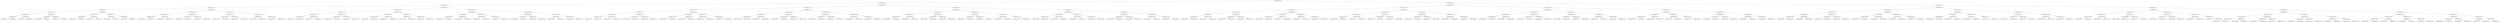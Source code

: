 digraph G{
177104030 [label="Node{data=[4356, 4356]}"]
177104030 -> 2013461582
2013461582 [label="Node{data=[3769, 3769]}"]
2013461582 -> 429155933
429155933 [label="Node{data=[2766, 2766]}"]
429155933 -> 1150811353
1150811353 [label="Node{data=[1004, 1004]}"]
1150811353 -> 1027922497
1027922497 [label="Node{data=[966, 966]}"]
1027922497 -> 1380688171
1380688171 [label="Node{data=[934, 934]}"]
1380688171 -> 1750565809
1750565809 [label="Node{data=[930, 930]}"]
1750565809 -> 324918102
324918102 [label="Node{data=[928, 928]}"]
324918102 -> 139496878
139496878 [label="Node{data=[849, 849]}"]
324918102 -> 119355254
119355254 [label="Node{data=[929, 929]}"]
1750565809 -> 1392735791
1392735791 [label="Node{data=[932, 932]}"]
1392735791 -> 788107378
788107378 [label="Node{data=[931, 931]}"]
1392735791 -> 575165950
575165950 [label="Node{data=[933, 933]}"]
1380688171 -> 1275093062
1275093062 [label="Node{data=[962, 962]}"]
1275093062 -> 83547623
83547623 [label="Node{data=[936, 936]}"]
83547623 -> 1717743370
1717743370 [label="Node{data=[935, 935]}"]
83547623 -> 107344285
107344285 [label="Node{data=[937, 937]}"]
1275093062 -> 1227400007
1227400007 [label="Node{data=[964, 964]}"]
1227400007 -> 464458344
464458344 [label="Node{data=[963, 963]}"]
1227400007 -> 1749476584
1749476584 [label="Node{data=[965, 965]}"]
1027922497 -> 1099307364
1099307364 [label="Node{data=[974, 974]}"]
1099307364 -> 1303951496
1303951496 [label="Node{data=[970, 970]}"]
1303951496 -> 778559237
778559237 [label="Node{data=[968, 968]}"]
778559237 -> 1901662085
1901662085 [label="Node{data=[967, 967]}"]
778559237 -> 6645235
6645235 [label="Node{data=[969, 969]}"]
1303951496 -> 143782287
143782287 [label="Node{data=[972, 972]}"]
143782287 -> 413046895
413046895 [label="Node{data=[971, 971]}"]
143782287 -> 562203102
562203102 [label="Node{data=[973, 973]}"]
1099307364 -> 174271200
174271200 [label="Node{data=[978, 978]}"]
174271200 -> 234471338
234471338 [label="Node{data=[976, 976]}"]
234471338 -> 1640502170
1640502170 [label="Node{data=[975, 975]}"]
234471338 -> 1420933636
1420933636 [label="Node{data=[977, 977]}"]
174271200 -> 1201057368
1201057368 [label="Node{data=[980, 980]}"]
1201057368 -> 131223023
131223023 [label="Node{data=[979, 979]}"]
1201057368 -> 640145996
640145996 [label="Node{data=[981, 981]}"]
1150811353 -> 2141140246
2141140246 [label="Node{data=[2750, 2750]}"]
2141140246 -> 227127507
227127507 [label="Node{data=[1012, 1012]}"]
227127507 -> 413215160
413215160 [label="Node{data=[1008, 1008]}"]
413215160 -> 13395290
13395290 [label="Node{data=[1006, 1006]}"]
13395290 -> 108906448
108906448 [label="Node{data=[1005, 1005]}"]
13395290 -> 1186128100
1186128100 [label="Node{data=[1007, 1007]}"]
413215160 -> 1464860003
1464860003 [label="Node{data=[1010, 1010]}"]
1464860003 -> 877311077
877311077 [label="Node{data=[1009, 1009]}"]
1464860003 -> 1558296187
1558296187 [label="Node{data=[1011, 1011]}"]
227127507 -> 218486979
218486979 [label="Node{data=[2488, 2488]}"]
218486979 -> 621381861
621381861 [label="Node{data=[1371, 1371]}"]
621381861 -> 1149368765
1149368765 [label="Node{data=[1039, 1039]}"]
621381861 -> 352505144
352505144 [label="Node{data=[1972, 1972]}"]
218486979 -> 912448667
912448667 [label="Node{data=[2748, 2748]}"]
912448667 -> 1598370834
1598370834 [label="Node{data=[2747, 2747]}"]
912448667 -> 339894870
339894870 [label="Node{data=[2749, 2749]}"]
2141140246 -> 397018859
397018859 [label="Node{data=[2758, 2758]}"]
397018859 -> 923571841
923571841 [label="Node{data=[2754, 2754]}"]
923571841 -> 1100988886
1100988886 [label="Node{data=[2752, 2752]}"]
1100988886 -> 1187535713
1187535713 [label="Node{data=[2751, 2751]}"]
1100988886 -> 26378253
26378253 [label="Node{data=[2753, 2753]}"]
923571841 -> 1392092704
1392092704 [label="Node{data=[2756, 2756]}"]
1392092704 -> 1834441944
1834441944 [label="Node{data=[2755, 2755]}"]
1392092704 -> 1774190912
1774190912 [label="Node{data=[2757, 2757]}"]
397018859 -> 2093446813
2093446813 [label="Node{data=[2762, 2762]}"]
2093446813 -> 1661994883
1661994883 [label="Node{data=[2760, 2760]}"]
1661994883 -> 888551077
888551077 [label="Node{data=[2759, 2759]}"]
1661994883 -> 1565911930
1565911930 [label="Node{data=[2761, 2761]}"]
2093446813 -> 450960851
450960851 [label="Node{data=[2764, 2764]}"]
450960851 -> 2041457939
2041457939 [label="Node{data=[2763, 2763]}"]
450960851 -> 2095611805
2095611805 [label="Node{data=[2765, 2765]}"]
429155933 -> 244598081
244598081 [label="Node{data=[2798, 2798]}"]
244598081 -> 478793413
478793413 [label="Node{data=[2782, 2782]}"]
478793413 -> 340246258
340246258 [label="Node{data=[2774, 2774]}"]
340246258 -> 728514416
728514416 [label="Node{data=[2770, 2770]}"]
728514416 -> 125749521
125749521 [label="Node{data=[2768, 2768]}"]
125749521 -> 1439940829
1439940829 [label="Node{data=[2767, 2767]}"]
125749521 -> 2085242043
2085242043 [label="Node{data=[2769, 2769]}"]
728514416 -> 915895293
915895293 [label="Node{data=[2772, 2772]}"]
915895293 -> 1204818559
1204818559 [label="Node{data=[2771, 2771]}"]
915895293 -> 206501744
206501744 [label="Node{data=[2773, 2773]}"]
340246258 -> 579802590
579802590 [label="Node{data=[2778, 2778]}"]
579802590 -> 797606633
797606633 [label="Node{data=[2776, 2776]}"]
797606633 -> 1754148493
1754148493 [label="Node{data=[2775, 2775]}"]
797606633 -> 327197083
327197083 [label="Node{data=[2777, 2777]}"]
579802590 -> 1241216976
1241216976 [label="Node{data=[2780, 2780]}"]
1241216976 -> 840776140
840776140 [label="Node{data=[2779, 2779]}"]
1241216976 -> 738104132
738104132 [label="Node{data=[2781, 2781]}"]
478793413 -> 1038382041
1038382041 [label="Node{data=[2790, 2790]}"]
1038382041 -> 800310850
800310850 [label="Node{data=[2786, 2786]}"]
800310850 -> 1950042401
1950042401 [label="Node{data=[2784, 2784]}"]
1950042401 -> 721457233
721457233 [label="Node{data=[2783, 2783]}"]
1950042401 -> 895767635
895767635 [label="Node{data=[2785, 2785]}"]
800310850 -> 72615275
72615275 [label="Node{data=[2788, 2788]}"]
72615275 -> 713565825
713565825 [label="Node{data=[2787, 2787]}"]
72615275 -> 86358425
86358425 [label="Node{data=[2789, 2789]}"]
1038382041 -> 318026658
318026658 [label="Node{data=[2794, 2794]}"]
318026658 -> 917476298
917476298 [label="Node{data=[2792, 2792]}"]
917476298 -> 1568147376
1568147376 [label="Node{data=[2791, 2791]}"]
917476298 -> 1975096567
1975096567 [label="Node{data=[2793, 2793]}"]
318026658 -> 1114067009
1114067009 [label="Node{data=[2796, 2796]}"]
1114067009 -> 136100356
136100356 [label="Node{data=[2795, 2795]}"]
1114067009 -> 365193520
365193520 [label="Node{data=[2797, 2797]}"]
244598081 -> 744708435
744708435 [label="Node{data=[2848, 2848]}"]
744708435 -> 1417605574
1417605574 [label="Node{data=[2840, 2840]}"]
1417605574 -> 970960343
970960343 [label="Node{data=[2802, 2802]}"]
970960343 -> 258264629
258264629 [label="Node{data=[2800, 2800]}"]
258264629 -> 964405067
964405067 [label="Node{data=[2799, 2799]}"]
258264629 -> 438862179
438862179 [label="Node{data=[2801, 2801]}"]
970960343 -> 1583163108
1583163108 [label="Node{data=[2804, 2804]}"]
1583163108 -> 2002865788
2002865788 [label="Node{data=[2803, 2803]}"]
1583163108 -> 323284516
323284516 [label="Node{data=[2805, 2805]}"]
1417605574 -> 1295599286
1295599286 [label="Node{data=[2844, 2844]}"]
1295599286 -> 2053387251
2053387251 [label="Node{data=[2842, 2842]}"]
2053387251 -> 126586989
126586989 [label="Node{data=[2841, 2841]}"]
2053387251 -> 856320886
856320886 [label="Node{data=[2843, 2843]}"]
1295599286 -> 872515415
872515415 [label="Node{data=[2846, 2846]}"]
872515415 -> 1864483215
1864483215 [label="Node{data=[2845, 2845]}"]
872515415 -> 879901950
879901950 [label="Node{data=[2847, 2847]}"]
744708435 -> 1422110941
1422110941 [label="Node{data=[2909, 2909]}"]
1422110941 -> 1816178221
1816178221 [label="Node{data=[2852, 2852]}"]
1816178221 -> 218904467
218904467 [label="Node{data=[2850, 2850]}"]
218904467 -> 675049216
675049216 [label="Node{data=[2849, 2849]}"]
218904467 -> 1638950786
1638950786 [label="Node{data=[2851, 2851]}"]
1816178221 -> 149462111
149462111 [label="Node{data=[2854, 2854]}"]
149462111 -> 1681162878
1681162878 [label="Node{data=[2853, 2853]}"]
149462111 -> 792438167
792438167 [label="Node{data=[2855, 2855]}"]
1422110941 -> 1297439621
1297439621 [label="Node{data=[3118, 3118]}"]
1297439621 -> 18033684
18033684 [label="Node{data=[3029, 3029]}"]
18033684 -> 1106536762
1106536762 [label="Node{data=[2970, 2970]}"]
18033684 -> 856779662
856779662 [label="Node{data=[3103, 3103]}"]
1297439621 -> 1426032410
1426032410 [label="Node{data=[3433, 3433]}"]
1426032410 -> 1284792861
1284792861 [label="Node{data=[3392, 3392]}"]
1426032410 -> 785088268
785088268 [label="Node{data=[3768, 3768]}"]
2013461582 -> 381561920
381561920 [label="Node{data=[3833, 3833]}"]
381561920 -> 1045544666
1045544666 [label="Node{data=[3801, 3801]}"]
1045544666 -> 1371191175
1371191175 [label="Node{data=[3785, 3785]}"]
1371191175 -> 620532131
620532131 [label="Node{data=[3777, 3777]}"]
620532131 -> 1137141072
1137141072 [label="Node{data=[3773, 3773]}"]
1137141072 -> 1892922524
1892922524 [label="Node{data=[3771, 3771]}"]
1892922524 -> 1951478670
1951478670 [label="Node{data=[3770, 3770]}"]
1892922524 -> 887149870
887149870 [label="Node{data=[3772, 3772]}"]
1137141072 -> 1291180807
1291180807 [label="Node{data=[3775, 3775]}"]
1291180807 -> 560980305
560980305 [label="Node{data=[3774, 3774]}"]
1291180807 -> 1558145969
1558145969 [label="Node{data=[3776, 3776]}"]
620532131 -> 1856277665
1856277665 [label="Node{data=[3781, 3781]}"]
1856277665 -> 216747921
216747921 [label="Node{data=[3779, 3779]}"]
216747921 -> 1389380148
1389380148 [label="Node{data=[3778, 3778]}"]
216747921 -> 1979001148
1979001148 [label="Node{data=[3780, 3780]}"]
1856277665 -> 1065251495
1065251495 [label="Node{data=[3783, 3783]}"]
1065251495 -> 1774138654
1774138654 [label="Node{data=[3782, 3782]}"]
1065251495 -> 967707647
967707647 [label="Node{data=[3784, 3784]}"]
1371191175 -> 1699641663
1699641663 [label="Node{data=[3793, 3793]}"]
1699641663 -> 703190139
703190139 [label="Node{data=[3789, 3789]}"]
703190139 -> 971899805
971899805 [label="Node{data=[3787, 3787]}"]
971899805 -> 1884685996
1884685996 [label="Node{data=[3786, 3786]}"]
971899805 -> 1724321304
1724321304 [label="Node{data=[3788, 3788]}"]
703190139 -> 32130231
32130231 [label="Node{data=[3791, 3791]}"]
32130231 -> 1213292028
1213292028 [label="Node{data=[3790, 3790]}"]
32130231 -> 150098236
150098236 [label="Node{data=[3792, 3792]}"]
1699641663 -> 1444624884
1444624884 [label="Node{data=[3797, 3797]}"]
1444624884 -> 92737660
92737660 [label="Node{data=[3795, 3795]}"]
92737660 -> 1207632781
1207632781 [label="Node{data=[3794, 3794]}"]
92737660 -> 1570423295
1570423295 [label="Node{data=[3796, 3796]}"]
1444624884 -> 1380026145
1380026145 [label="Node{data=[3799, 3799]}"]
1380026145 -> 1878555109
1878555109 [label="Node{data=[3798, 3798]}"]
1380026145 -> 1887496444
1887496444 [label="Node{data=[3800, 3800]}"]
1045544666 -> 2073971242
2073971242 [label="Node{data=[3817, 3817]}"]
2073971242 -> 632857335
632857335 [label="Node{data=[3809, 3809]}"]
632857335 -> 161730804
161730804 [label="Node{data=[3805, 3805]}"]
161730804 -> 2115178036
2115178036 [label="Node{data=[3803, 3803]}"]
2115178036 -> 2010498246
2010498246 [label="Node{data=[3802, 3802]}"]
2115178036 -> 387608529
387608529 [label="Node{data=[3804, 3804]}"]
161730804 -> 11086262
11086262 [label="Node{data=[3807, 3807]}"]
11086262 -> 1722672441
1722672441 [label="Node{data=[3806, 3806]}"]
11086262 -> 1057484510
1057484510 [label="Node{data=[3808, 3808]}"]
632857335 -> 2066180616
2066180616 [label="Node{data=[3813, 3813]}"]
2066180616 -> 847910979
847910979 [label="Node{data=[3811, 3811]}"]
847910979 -> 990361350
990361350 [label="Node{data=[3810, 3810]}"]
847910979 -> 997646246
997646246 [label="Node{data=[3812, 3812]}"]
2066180616 -> 2067891690
2067891690 [label="Node{data=[3815, 3815]}"]
2067891690 -> 426492609
426492609 [label="Node{data=[3814, 3814]}"]
2067891690 -> 533920109
533920109 [label="Node{data=[3816, 3816]}"]
2073971242 -> 315924190
315924190 [label="Node{data=[3825, 3825]}"]
315924190 -> 1707947963
1707947963 [label="Node{data=[3821, 3821]}"]
1707947963 -> 586652681
586652681 [label="Node{data=[3819, 3819]}"]
586652681 -> 711327915
711327915 [label="Node{data=[3818, 3818]}"]
586652681 -> 477251927
477251927 [label="Node{data=[3820, 3820]}"]
1707947963 -> 277796237
277796237 [label="Node{data=[3823, 3823]}"]
277796237 -> 243729473
243729473 [label="Node{data=[3822, 3822]}"]
277796237 -> 352202338
352202338 [label="Node{data=[3824, 3824]}"]
315924190 -> 440989019
440989019 [label="Node{data=[3829, 3829]}"]
440989019 -> 2089576738
2089576738 [label="Node{data=[3827, 3827]}"]
2089576738 -> 1251991550
1251991550 [label="Node{data=[3826, 3826]}"]
2089576738 -> 796354033
796354033 [label="Node{data=[3828, 3828]}"]
440989019 -> 1925754729
1925754729 [label="Node{data=[3831, 3831]}"]
1925754729 -> 1838292331
1838292331 [label="Node{data=[3830, 3830]}"]
1925754729 -> 1497779976
1497779976 [label="Node{data=[3832, 3832]}"]
381561920 -> 1300951356
1300951356 [label="Node{data=[4034, 4034]}"]
1300951356 -> 2047785987
2047785987 [label="Node{data=[3849, 3849]}"]
2047785987 -> 118136684
118136684 [label="Node{data=[3841, 3841]}"]
118136684 -> 1818214026
1818214026 [label="Node{data=[3837, 3837]}"]
1818214026 -> 1992732972
1992732972 [label="Node{data=[3835, 3835]}"]
1992732972 -> 2041050451
2041050451 [label="Node{data=[3834, 3834]}"]
1992732972 -> 713417972
713417972 [label="Node{data=[3836, 3836]}"]
1818214026 -> 994026688
994026688 [label="Node{data=[3839, 3839]}"]
994026688 -> 2016623962
2016623962 [label="Node{data=[3838, 3838]}"]
994026688 -> 1056461410
1056461410 [label="Node{data=[3840, 3840]}"]
118136684 -> 996123405
996123405 [label="Node{data=[3845, 3845]}"]
996123405 -> 2105542914
2105542914 [label="Node{data=[3843, 3843]}"]
2105542914 -> 481833477
481833477 [label="Node{data=[3842, 3842]}"]
2105542914 -> 1622083762
1622083762 [label="Node{data=[3844, 3844]}"]
996123405 -> 648976481
648976481 [label="Node{data=[3847, 3847]}"]
648976481 -> 1528520111
1528520111 [label="Node{data=[3846, 3846]}"]
648976481 -> 107902163
107902163 [label="Node{data=[3848, 3848]}"]
2047785987 -> 505157172
505157172 [label="Node{data=[4026, 4026]}"]
505157172 -> 1285810182
1285810182 [label="Node{data=[3915, 3915]}"]
1285810182 -> 1297359384
1297359384 [label="Node{data=[3851, 3851]}"]
1297359384 -> 946413453
946413453 [label="Node{data=[3850, 3850]}"]
1297359384 -> 1178206978
1178206978 [label="Node{data=[3852, 3852]}"]
1285810182 -> 352985115
352985115 [label="Node{data=[3996, 3996]}"]
352985115 -> 2032305216
2032305216 [label="Node{data=[3967, 3967]}"]
352985115 -> 164063646
164063646 [label="Node{data=[4011, 4011]}"]
505157172 -> 536041911
536041911 [label="Node{data=[4030, 4030]}"]
536041911 -> 1539156138
1539156138 [label="Node{data=[4028, 4028]}"]
1539156138 -> 919611161
919611161 [label="Node{data=[4027, 4027]}"]
1539156138 -> 74003396
74003396 [label="Node{data=[4029, 4029]}"]
536041911 -> 30600223
30600223 [label="Node{data=[4032, 4032]}"]
30600223 -> 933035127
933035127 [label="Node{data=[4031, 4031]}"]
30600223 -> 12844402
12844402 [label="Node{data=[4033, 4033]}"]
1300951356 -> 1299777981
1299777981 [label="Node{data=[4340, 4340]}"]
1299777981 -> 1541256729
1541256729 [label="Node{data=[4042, 4042]}"]
1541256729 -> 192058961
192058961 [label="Node{data=[4038, 4038]}"]
192058961 -> 348508704
348508704 [label="Node{data=[4036, 4036]}"]
348508704 -> 301209060
301209060 [label="Node{data=[4035, 4035]}"]
348508704 -> 665785533
665785533 [label="Node{data=[4037, 4037]}"]
192058961 -> 955309575
955309575 [label="Node{data=[4040, 4040]}"]
955309575 -> 35545067
35545067 [label="Node{data=[4039, 4039]}"]
955309575 -> 863248761
863248761 [label="Node{data=[4041, 4041]}"]
1541256729 -> 1822540118
1822540118 [label="Node{data=[4172, 4172]}"]
1822540118 -> 1377774115
1377774115 [label="Node{data=[4109, 4109]}"]
1377774115 -> 579786380
579786380 [label="Node{data=[4089, 4089]}"]
1377774115 -> 820204621
820204621 [label="Node{data=[4139, 4139]}"]
1822540118 -> 1378523254
1378523254 [label="Node{data=[4280, 4280]}"]
1378523254 -> 2035285538
2035285538 [label="Node{data=[4239, 4239]}"]
1378523254 -> 765553969
765553969 [label="Node{data=[4339, 4339]}"]
1299777981 -> 122295796
122295796 [label="Node{data=[4348, 4348]}"]
122295796 -> 19252291
19252291 [label="Node{data=[4344, 4344]}"]
19252291 -> 119379115
119379115 [label="Node{data=[4342, 4342]}"]
119379115 -> 569616796
569616796 [label="Node{data=[4341, 4341]}"]
119379115 -> 1992420835
1992420835 [label="Node{data=[4343, 4343]}"]
19252291 -> 1508456612
1508456612 [label="Node{data=[4346, 4346]}"]
1508456612 -> 842680318
842680318 [label="Node{data=[4345, 4345]}"]
1508456612 -> 247052140
247052140 [label="Node{data=[4347, 4347]}"]
122295796 -> 2003758509
2003758509 [label="Node{data=[4352, 4352]}"]
2003758509 -> 1733482492
1733482492 [label="Node{data=[4350, 4350]}"]
1733482492 -> 129460575
129460575 [label="Node{data=[4349, 4349]}"]
1733482492 -> 1148627986
1148627986 [label="Node{data=[4351, 4351]}"]
2003758509 -> 1148527284
1148527284 [label="Node{data=[4354, 4354]}"]
1148527284 -> 896135409
896135409 [label="Node{data=[4353, 4353]}"]
1148527284 -> 162040466
162040466 [label="Node{data=[4355, 4355]}"]
177104030 -> 2018488713
2018488713 [label="Node{data=[6062, 6062]}"]
2018488713 -> 365059254
365059254 [label="Node{data=[5961, 5961]}"]
365059254 -> 1876351111
1876351111 [label="Node{data=[4812, 4812]}"]
1876351111 -> 585577461
585577461 [label="Node{data=[4451, 4451]}"]
585577461 -> 656481753
656481753 [label="Node{data=[4364, 4364]}"]
656481753 -> 545374823
545374823 [label="Node{data=[4360, 4360]}"]
545374823 -> 2034906128
2034906128 [label="Node{data=[4358, 4358]}"]
2034906128 -> 1655294039
1655294039 [label="Node{data=[4357, 4357]}"]
2034906128 -> 1305075214
1305075214 [label="Node{data=[4359, 4359]}"]
545374823 -> 1668656938
1668656938 [label="Node{data=[4362, 4362]}"]
1668656938 -> 1261956576
1261956576 [label="Node{data=[4361, 4361]}"]
1668656938 -> 1743814561
1743814561 [label="Node{data=[4363, 4363]}"]
656481753 -> 1682629887
1682629887 [label="Node{data=[4368, 4368]}"]
1682629887 -> 705170339
705170339 [label="Node{data=[4366, 4366]}"]
705170339 -> 1587850223
1587850223 [label="Node{data=[4365, 4365]}"]
705170339 -> 978180845
978180845 [label="Node{data=[4367, 4367]}"]
1682629887 -> 160676935
160676935 [label="Node{data=[4370, 4370]}"]
160676935 -> 1663892421
1663892421 [label="Node{data=[4369, 4369]}"]
160676935 -> 413978524
413978524 [label="Node{data=[4371, 4371]}"]
585577461 -> 1289942230
1289942230 [label="Node{data=[4804, 4804]}"]
1289942230 -> 1476855945
1476855945 [label="Node{data=[4585, 4585]}"]
1476855945 -> 1550922399
1550922399 [label="Node{data=[4542, 4542]}"]
1550922399 -> 576702114
576702114 [label="Node{data=[4506, 4506]}"]
1550922399 -> 2034291323
2034291323 [label="Node{data=[4550, 4550]}"]
1476855945 -> 434359962
434359962 [label="Node{data=[4611, 4611]}"]
434359962 -> 1288954611
1288954611 [label="Node{data=[4607, 4607]}"]
434359962 -> 283461405
283461405 [label="Node{data=[4803, 4803]}"]
1289942230 -> 1875479664
1875479664 [label="Node{data=[4808, 4808]}"]
1875479664 -> 1750665229
1750665229 [label="Node{data=[4806, 4806]}"]
1750665229 -> 1003404175
1003404175 [label="Node{data=[4805, 4805]}"]
1750665229 -> 27905604
27905604 [label="Node{data=[4807, 4807]}"]
1875479664 -> 572553229
572553229 [label="Node{data=[4810, 4810]}"]
572553229 -> 43586852
43586852 [label="Node{data=[4809, 4809]}"]
572553229 -> 1288029243
1288029243 [label="Node{data=[4811, 4811]}"]
1876351111 -> 64092169
64092169 [label="Node{data=[5926, 5926]}"]
64092169 -> 579868782
579868782 [label="Node{data=[5918, 5918]}"]
579868782 -> 1751783725
1751783725 [label="Node{data=[5870, 5870]}"]
1751783725 -> 183303175
183303175 [label="Node{data=[4814, 4814]}"]
183303175 -> 116477155
116477155 [label="Node{data=[4813, 4813]}"]
183303175 -> 604006203
604006203 [label="Node{data=[4824, 4824]}"]
1751783725 -> 471577063
471577063 [label="Node{data=[5916, 5916]}"]
471577063 -> 1912236711
1912236711 [label="Node{data=[5901, 5901]}"]
471577063 -> 2103485999
2103485999 [label="Node{data=[5917, 5917]}"]
579868782 -> 1518219015
1518219015 [label="Node{data=[5922, 5922]}"]
1518219015 -> 464206118
464206118 [label="Node{data=[5920, 5920]}"]
464206118 -> 967231398
967231398 [label="Node{data=[5919, 5919]}"]
464206118 -> 1099915107
1099915107 [label="Node{data=[5921, 5921]}"]
1518219015 -> 1780635202
1780635202 [label="Node{data=[5924, 5924]}"]
1780635202 -> 671232041
671232041 [label="Node{data=[5923, 5923]}"]
1780635202 -> 655776120
655776120 [label="Node{data=[5925, 5925]}"]
64092169 -> 484015806
484015806 [label="Node{data=[5934, 5934]}"]
484015806 -> 1680976673
1680976673 [label="Node{data=[5930, 5930]}"]
1680976673 -> 1569414390
1569414390 [label="Node{data=[5928, 5928]}"]
1569414390 -> 1212355494
1212355494 [label="Node{data=[5927, 5927]}"]
1569414390 -> 532199582
532199582 [label="Node{data=[5929, 5929]}"]
1680976673 -> 1983471851
1983471851 [label="Node{data=[5932, 5932]}"]
1983471851 -> 1901260342
1901260342 [label="Node{data=[5931, 5931]}"]
1983471851 -> 568073625
568073625 [label="Node{data=[5933, 5933]}"]
484015806 -> 2079993204
2079993204 [label="Node{data=[5957, 5957]}"]
2079993204 -> 1182344408
1182344408 [label="Node{data=[5955, 5955]}"]
1182344408 -> 549208447
549208447 [label="Node{data=[5935, 5935]}"]
1182344408 -> 1632477220
1632477220 [label="Node{data=[5956, 5956]}"]
2079993204 -> 1266065652
1266065652 [label="Node{data=[5959, 5959]}"]
1266065652 -> 1143345830
1143345830 [label="Node{data=[5958, 5958]}"]
1266065652 -> 106108132
106108132 [label="Node{data=[5960, 5960]}"]
365059254 -> 177457290
177457290 [label="Node{data=[6008, 6008]}"]
177457290 -> 1948039212
1948039212 [label="Node{data=[5992, 5992]}"]
1948039212 -> 14366507
14366507 [label="Node{data=[5969, 5969]}"]
14366507 -> 506587104
506587104 [label="Node{data=[5965, 5965]}"]
506587104 -> 175291188
175291188 [label="Node{data=[5963, 5963]}"]
175291188 -> 465485710
465485710 [label="Node{data=[5962, 5962]}"]
175291188 -> 1116058045
1116058045 [label="Node{data=[5964, 5964]}"]
506587104 -> 1402622186
1402622186 [label="Node{data=[5967, 5967]}"]
1402622186 -> 1286531766
1286531766 [label="Node{data=[5966, 5966]}"]
1402622186 -> 570588770
570588770 [label="Node{data=[5968, 5968]}"]
14366507 -> 1298475974
1298475974 [label="Node{data=[5973, 5973]}"]
1298475974 -> 1291403136
1291403136 [label="Node{data=[5971, 5971]}"]
1291403136 -> 2008647667
2008647667 [label="Node{data=[5970, 5970]}"]
1291403136 -> 1182340616
1182340616 [label="Node{data=[5972, 5972]}"]
1298475974 -> 572931610
572931610 [label="Node{data=[5990, 5990]}"]
572931610 -> 656802017
656802017 [label="Node{data=[5989, 5989]}"]
572931610 -> 471571945
471571945 [label="Node{data=[5991, 5991]}"]
1948039212 -> 308023604
308023604 [label="Node{data=[6000, 6000]}"]
308023604 -> 26815371
26815371 [label="Node{data=[5996, 5996]}"]
26815371 -> 380568145
380568145 [label="Node{data=[5994, 5994]}"]
380568145 -> 1444618680
1444618680 [label="Node{data=[5993, 5993]}"]
380568145 -> 607932414
607932414 [label="Node{data=[5995, 5995]}"]
26815371 -> 1815211393
1815211393 [label="Node{data=[5998, 5998]}"]
1815211393 -> 48420828
48420828 [label="Node{data=[5997, 5997]}"]
1815211393 -> 226173145
226173145 [label="Node{data=[5999, 5999]}"]
308023604 -> 1266601271
1266601271 [label="Node{data=[6004, 6004]}"]
1266601271 -> 683699260
683699260 [label="Node{data=[6002, 6002]}"]
683699260 -> 1015546575
1015546575 [label="Node{data=[6001, 6001]}"]
683699260 -> 1755418735
1755418735 [label="Node{data=[6003, 6003]}"]
1266601271 -> 1435238201
1435238201 [label="Node{data=[6006, 6006]}"]
1435238201 -> 2114050104
2114050104 [label="Node{data=[6005, 6005]}"]
1435238201 -> 48444237
48444237 [label="Node{data=[6007, 6007]}"]
177457290 -> 1722153366
1722153366 [label="Node{data=[6024, 6024]}"]
1722153366 -> 1826467916
1826467916 [label="Node{data=[6016, 6016]}"]
1826467916 -> 476931575
476931575 [label="Node{data=[6012, 6012]}"]
476931575 -> 118441068
118441068 [label="Node{data=[6010, 6010]}"]
118441068 -> 1311728722
1311728722 [label="Node{data=[6009, 6009]}"]
118441068 -> 1341252107
1341252107 [label="Node{data=[6011, 6011]}"]
476931575 -> 952394975
952394975 [label="Node{data=[6014, 6014]}"]
952394975 -> 1167424399
1167424399 [label="Node{data=[6013, 6013]}"]
952394975 -> 1890425499
1890425499 [label="Node{data=[6015, 6015]}"]
1826467916 -> 806149951
806149951 [label="Node{data=[6020, 6020]}"]
806149951 -> 729134973
729134973 [label="Node{data=[6018, 6018]}"]
729134973 -> 1163065503
1163065503 [label="Node{data=[6017, 6017]}"]
729134973 -> 1505217516
1505217516 [label="Node{data=[6019, 6019]}"]
806149951 -> 261358274
261358274 [label="Node{data=[6022, 6022]}"]
261358274 -> 165450258
165450258 [label="Node{data=[6021, 6021]}"]
261358274 -> 1536693686
1536693686 [label="Node{data=[6023, 6023]}"]
1722153366 -> 1008164226
1008164226 [label="Node{data=[6054, 6054]}"]
1008164226 -> 322620112
322620112 [label="Node{data=[6028, 6028]}"]
322620112 -> 2115737255
2115737255 [label="Node{data=[6026, 6026]}"]
2115737255 -> 1706367351
1706367351 [label="Node{data=[6025, 6025]}"]
2115737255 -> 1674093326
1674093326 [label="Node{data=[6027, 6027]}"]
322620112 -> 652319213
652319213 [label="Node{data=[6030, 6030]}"]
652319213 -> 74288440
74288440 [label="Node{data=[6029, 6029]}"]
652319213 -> 1239302755
1239302755 [label="Node{data=[6031, 6031]}"]
1008164226 -> 1873299589
1873299589 [label="Node{data=[6058, 6058]}"]
1873299589 -> 1160546924
1160546924 [label="Node{data=[6056, 6056]}"]
1160546924 -> 767609788
767609788 [label="Node{data=[6055, 6055]}"]
1160546924 -> 381045053
381045053 [label="Node{data=[6057, 6057]}"]
1873299589 -> 1006094094
1006094094 [label="Node{data=[6060, 6060]}"]
1006094094 -> 447301110
447301110 [label="Node{data=[6059, 6059]}"]
1006094094 -> 832561204
832561204 [label="Node{data=[6061, 6061]}"]
2018488713 -> 365213851
365213851 [label="Node{data=[7556, 7556]}"]
365213851 -> 269406874
269406874 [label="Node{data=[6097, 6097]}"]
269406874 -> 1079554968
1079554968 [label="Node{data=[6078, 6078]}"]
1079554968 -> 235431399
235431399 [label="Node{data=[6070, 6070]}"]
235431399 -> 1052251357
1052251357 [label="Node{data=[6066, 6066]}"]
1052251357 -> 1489275794
1489275794 [label="Node{data=[6064, 6064]}"]
1489275794 -> 1569007457
1569007457 [label="Node{data=[6063, 6063]}"]
1489275794 -> 275732075
275732075 [label="Node{data=[6065, 6065]}"]
1052251357 -> 1854907975
1854907975 [label="Node{data=[6068, 6068]}"]
1854907975 -> 317401119
317401119 [label="Node{data=[6067, 6067]}"]
1854907975 -> 1713482508
1713482508 [label="Node{data=[6069, 6069]}"]
235431399 -> 202859949
202859949 [label="Node{data=[6074, 6074]}"]
202859949 -> 532236278
532236278 [label="Node{data=[6072, 6072]}"]
532236278 -> 1423523790
1423523790 [label="Node{data=[6071, 6071]}"]
532236278 -> 1061918610
1061918610 [label="Node{data=[6073, 6073]}"]
202859949 -> 147236827
147236827 [label="Node{data=[6076, 6076]}"]
147236827 -> 1570097090
1570097090 [label="Node{data=[6075, 6075]}"]
147236827 -> 1085252849
1085252849 [label="Node{data=[6077, 6077]}"]
1079554968 -> 591092849
591092849 [label="Node{data=[6086, 6086]}"]
591092849 -> 511631282
511631282 [label="Node{data=[6082, 6082]}"]
511631282 -> 1831252072
1831252072 [label="Node{data=[6080, 6080]}"]
1831252072 -> 1351817489
1351817489 [label="Node{data=[6079, 6079]}"]
1831252072 -> 699539366
699539366 [label="Node{data=[6081, 6081]}"]
511631282 -> 1096402541
1096402541 [label="Node{data=[6084, 6084]}"]
1096402541 -> 430214110
430214110 [label="Node{data=[6083, 6083]}"]
1096402541 -> 1362580074
1362580074 [label="Node{data=[6085, 6085]}"]
591092849 -> 1749104837
1749104837 [label="Node{data=[6093, 6093]}"]
1749104837 -> 1730474254
1730474254 [label="Node{data=[6091, 6091]}"]
1730474254 -> 1516469327
1516469327 [label="Node{data=[6087, 6087]}"]
1730474254 -> 825016683
825016683 [label="Node{data=[6092, 6092]}"]
1749104837 -> 1355436187
1355436187 [label="Node{data=[6095, 6095]}"]
1355436187 -> 270956301
270956301 [label="Node{data=[6094, 6094]}"]
1355436187 -> 1365700674
1365700674 [label="Node{data=[6096, 6096]}"]
269406874 -> 102126748
102126748 [label="Node{data=[7540, 7540]}"]
102126748 -> 73040461
73040461 [label="Node{data=[6105, 6105]}"]
73040461 -> 669455316
669455316 [label="Node{data=[6101, 6101]}"]
669455316 -> 1105527690
1105527690 [label="Node{data=[6099, 6099]}"]
1105527690 -> 1969425822
1969425822 [label="Node{data=[6098, 6098]}"]
1105527690 -> 628859285
628859285 [label="Node{data=[6100, 6100]}"]
669455316 -> 983396189
983396189 [label="Node{data=[6103, 6103]}"]
983396189 -> 1393414871
1393414871 [label="Node{data=[6102, 6102]}"]
983396189 -> 1047476949
1047476949 [label="Node{data=[6104, 6104]}"]
73040461 -> 1189106564
1189106564 [label="Node{data=[6109, 6109]}"]
1189106564 -> 391527298
391527298 [label="Node{data=[6107, 6107]}"]
391527298 -> 712034517
712034517 [label="Node{data=[6106, 6106]}"]
391527298 -> 1829697244
1829697244 [label="Node{data=[6108, 6108]}"]
1189106564 -> 691467402
691467402 [label="Node{data=[6111, 6111]}"]
691467402 -> 253382661
253382661 [label="Node{data=[6110, 6110]}"]
691467402 -> 587208531
587208531 [label="Node{data=[7510, 7510]}"]
102126748 -> 966962681
966962681 [label="Node{data=[7548, 7548]}"]
966962681 -> 665750755
665750755 [label="Node{data=[7544, 7544]}"]
665750755 -> 2053728875
2053728875 [label="Node{data=[7542, 7542]}"]
2053728875 -> 1500532986
1500532986 [label="Node{data=[7541, 7541]}"]
2053728875 -> 1964106568
1964106568 [label="Node{data=[7543, 7543]}"]
665750755 -> 646688925
646688925 [label="Node{data=[7546, 7546]}"]
646688925 -> 394312725
394312725 [label="Node{data=[7545, 7545]}"]
646688925 -> 1278003615
1278003615 [label="Node{data=[7547, 7547]}"]
966962681 -> 920479985
920479985 [label="Node{data=[7552, 7552]}"]
920479985 -> 1302931951
1302931951 [label="Node{data=[7550, 7550]}"]
1302931951 -> 1608205403
1608205403 [label="Node{data=[7549, 7549]}"]
1302931951 -> 1972440590
1972440590 [label="Node{data=[7551, 7551]}"]
920479985 -> 676752045
676752045 [label="Node{data=[7554, 7554]}"]
676752045 -> 741656601
741656601 [label="Node{data=[7553, 7553]}"]
676752045 -> 701016152
701016152 [label="Node{data=[7555, 7555]}"]
365213851 -> 1414803985
1414803985 [label="Node{data=[8214, 8214]}"]
1414803985 -> 1330395444
1330395444 [label="Node{data=[7975, 7975]}"]
1330395444 -> 1169310916
1169310916 [label="Node{data=[7967, 7967]}"]
1169310916 -> 693419586
693419586 [label="Node{data=[7963, 7963]}"]
693419586 -> 1550177731
1550177731 [label="Node{data=[7961, 7961]}"]
1550177731 -> 1926152930
1926152930 [label="Node{data=[7557, 7557]}"]
1550177731 -> 621624347
621624347 [label="Node{data=[7962, 7962]}"]
693419586 -> 698822742
698822742 [label="Node{data=[7965, 7965]}"]
698822742 -> 1528705900
1528705900 [label="Node{data=[7964, 7964]}"]
698822742 -> 1606628159
1606628159 [label="Node{data=[7966, 7966]}"]
1169310916 -> 325202232
325202232 [label="Node{data=[7971, 7971]}"]
325202232 -> 56071810
56071810 [label="Node{data=[7969, 7969]}"]
56071810 -> 695746775
695746775 [label="Node{data=[7968, 7968]}"]
56071810 -> 1868874764
1868874764 [label="Node{data=[7970, 7970]}"]
325202232 -> 1838007081
1838007081 [label="Node{data=[7973, 7973]}"]
1838007081 -> 1389476764
1389476764 [label="Node{data=[7972, 7972]}"]
1838007081 -> 969160681
969160681 [label="Node{data=[7974, 7974]}"]
1330395444 -> 1883885689
1883885689 [label="Node{data=[7983, 7983]}"]
1883885689 -> 1935593938
1935593938 [label="Node{data=[7979, 7979]}"]
1935593938 -> 747407742
747407742 [label="Node{data=[7977, 7977]}"]
747407742 -> 888117369
888117369 [label="Node{data=[7976, 7976]}"]
747407742 -> 177953925
177953925 [label="Node{data=[7978, 7978]}"]
1935593938 -> 265210949
265210949 [label="Node{data=[7981, 7981]}"]
265210949 -> 1203856315
1203856315 [label="Node{data=[7980, 7980]}"]
265210949 -> 254089066
254089066 [label="Node{data=[7982, 7982]}"]
1883885689 -> 1602882943
1602882943 [label="Node{data=[8210, 8210]}"]
1602882943 -> 652168751
652168751 [label="Node{data=[8208, 8208]}"]
652168751 -> 1783578100
1783578100 [label="Node{data=[8019, 8019]}"]
652168751 -> 1299642768
1299642768 [label="Node{data=[8209, 8209]}"]
1602882943 -> 1117316276
1117316276 [label="Node{data=[8212, 8212]}"]
1117316276 -> 510293246
510293246 [label="Node{data=[8211, 8211]}"]
1117316276 -> 223955546
223955546 [label="Node{data=[8213, 8213]}"]
1414803985 -> 1998166040
1998166040 [label="Node{data=[8786, 8786]}"]
1998166040 -> 1914793739
1914793739 [label="Node{data=[8230, 8230]}"]
1914793739 -> 1067530293
1067530293 [label="Node{data=[8222, 8222]}"]
1067530293 -> 2028846593
2028846593 [label="Node{data=[8218, 8218]}"]
2028846593 -> 1133453404
1133453404 [label="Node{data=[8216, 8216]}"]
1133453404 -> 976176657
976176657 [label="Node{data=[8215, 8215]}"]
1133453404 -> 217686513
217686513 [label="Node{data=[8217, 8217]}"]
2028846593 -> 426839001
426839001 [label="Node{data=[8220, 8220]}"]
426839001 -> 600200555
600200555 [label="Node{data=[8219, 8219]}"]
426839001 -> 1662619852
1662619852 [label="Node{data=[8221, 8221]}"]
1067530293 -> 573457271
573457271 [label="Node{data=[8226, 8226]}"]
573457271 -> 856734504
856734504 [label="Node{data=[8224, 8224]}"]
856734504 -> 585944364
585944364 [label="Node{data=[8223, 8223]}"]
856734504 -> 232564301
232564301 [label="Node{data=[8225, 8225]}"]
573457271 -> 1564047738
1564047738 [label="Node{data=[8228, 8228]}"]
1564047738 -> 1808154638
1808154638 [label="Node{data=[8227, 8227]}"]
1564047738 -> 789014007
789014007 [label="Node{data=[8229, 8229]}"]
1914793739 -> 1199653012
1199653012 [label="Node{data=[8238, 8238]}"]
1199653012 -> 1373967287
1373967287 [label="Node{data=[8234, 8234]}"]
1373967287 -> 142278581
142278581 [label="Node{data=[8232, 8232]}"]
142278581 -> 474356624
474356624 [label="Node{data=[8231, 8231]}"]
142278581 -> 1368288620
1368288620 [label="Node{data=[8233, 8233]}"]
1373967287 -> 672113729
672113729 [label="Node{data=[8236, 8236]}"]
672113729 -> 2010608034
2010608034 [label="Node{data=[8235, 8235]}"]
672113729 -> 1541504595
1541504595 [label="Node{data=[8237, 8237]}"]
1199653012 -> 2040958286
2040958286 [label="Node{data=[8782, 8782]}"]
2040958286 -> 752747415
752747415 [label="Node{data=[8240, 8240]}"]
752747415 -> 1615347151
1615347151 [label="Node{data=[8239, 8239]}"]
752747415 -> 814470259
814470259 [label="Node{data=[8781, 8781]}"]
2040958286 -> 2097865681
2097865681 [label="Node{data=[8784, 8784]}"]
2097865681 -> 554997084
554997084 [label="Node{data=[8783, 8783]}"]
2097865681 -> 1270516
1270516 [label="Node{data=[8785, 8785]}"]
1998166040 -> 1851066057
1851066057 [label="Node{data=[8802, 8802]}"]
1851066057 -> 1147892921
1147892921 [label="Node{data=[8794, 8794]}"]
1147892921 -> 1104197405
1104197405 [label="Node{data=[8790, 8790]}"]
1104197405 -> 1515157777
1515157777 [label="Node{data=[8788, 8788]}"]
1515157777 -> 485117919
485117919 [label="Node{data=[8787, 8787]}"]
1515157777 -> 54214215
54214215 [label="Node{data=[8789, 8789]}"]
1104197405 -> 1201080674
1201080674 [label="Node{data=[8792, 8792]}"]
1201080674 -> 1722902384
1722902384 [label="Node{data=[8791, 8791]}"]
1201080674 -> 678119630
678119630 [label="Node{data=[8793, 8793]}"]
1147892921 -> 1920500354
1920500354 [label="Node{data=[8798, 8798]}"]
1920500354 -> 232479158
232479158 [label="Node{data=[8796, 8796]}"]
232479158 -> 1622943130
1622943130 [label="Node{data=[8795, 8795]}"]
232479158 -> 316882043
316882043 [label="Node{data=[8797, 8797]}"]
1920500354 -> 616153143
616153143 [label="Node{data=[8800, 8800]}"]
616153143 -> 1945648127
1945648127 [label="Node{data=[8799, 8799]}"]
616153143 -> 1927893231
1927893231 [label="Node{data=[8801, 8801]}"]
1851066057 -> 2044897837
2044897837 [label="Node{data=[8810, 8810]}"]
2044897837 -> 330331486
330331486 [label="Node{data=[8806, 8806]}"]
330331486 -> 556110612
556110612 [label="Node{data=[8804, 8804]}"]
556110612 -> 435405303
435405303 [label="Node{data=[8803, 8803]}"]
556110612 -> 1974252326
1974252326 [label="Node{data=[8805, 8805]}"]
330331486 -> 1697002056
1697002056 [label="Node{data=[8808, 8808]}"]
1697002056 -> 1746317515
1746317515 [label="Node{data=[8807, 8807]}"]
1697002056 -> 1869424711
1869424711 [label="Node{data=[8809, 8809]}"]
2044897837 -> 2143851279
2143851279 [label="Node{data=[8814, 8814]}"]
2143851279 -> 724060876
724060876 [label="Node{data=[8812, 8812]}"]
724060876 -> 1994729354
1994729354 [label="Node{data=[8811, 8811]}"]
724060876 -> 1892419073
1892419073 [label="Node{data=[8813, 8813]}"]
2143851279 -> 1260889084
1260889084 [label="Node{data=[8815, 8815]}"]
1260889084 -> 582024830
582024830 [label="Node{data=[9359, 9359]}"]
}